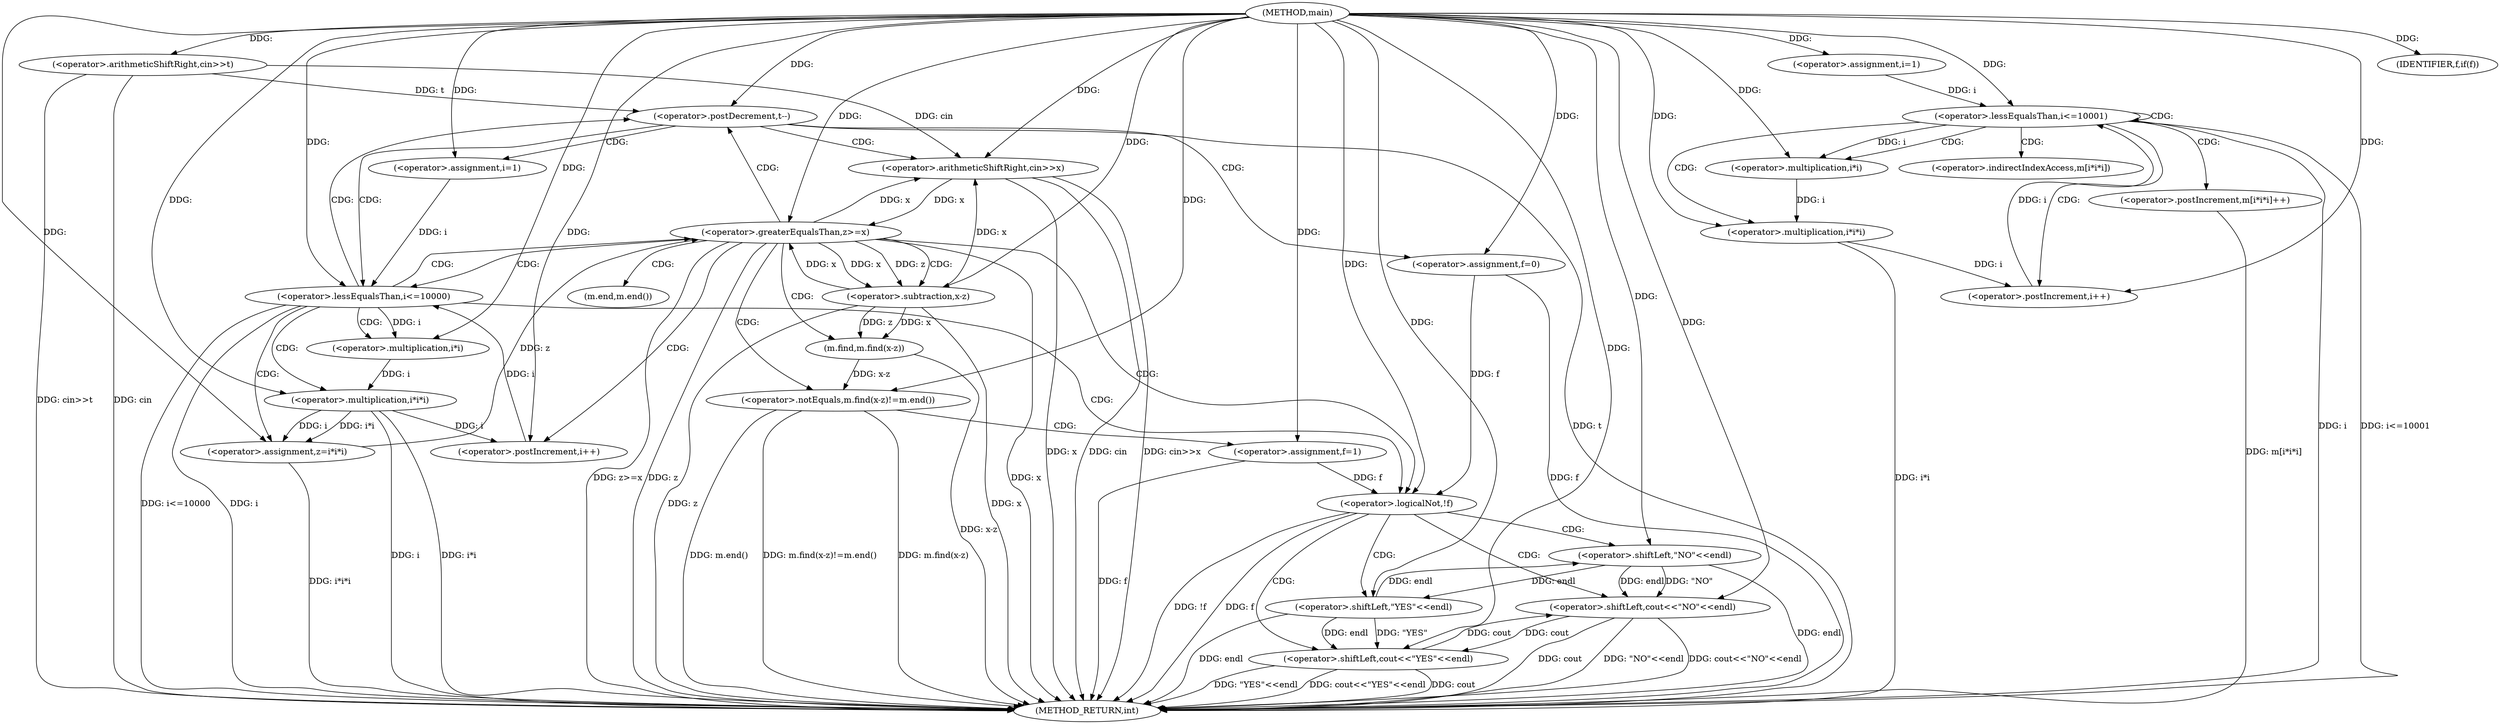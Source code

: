 digraph "main" {  
"1000101" [label = "(METHOD,main)" ]
"1000194" [label = "(METHOD_RETURN,int)" ]
"1000124" [label = "(<operator>.arithmeticShiftRight,cin>>t)" ]
"1000106" [label = "(<operator>.assignment,i=1)" ]
"1000109" [label = "(<operator>.lessEqualsThan,i<=10001)" ]
"1000112" [label = "(<operator>.postIncrement,i++)" ]
"1000128" [label = "(<operator>.postDecrement,t--)" ]
"1000115" [label = "(<operator>.postIncrement,m[i*i*i]++)" ]
"1000132" [label = "(<operator>.arithmeticShiftRight,cin>>x)" ]
"1000136" [label = "(<operator>.assignment,f=0)" ]
"1000141" [label = "(<operator>.assignment,i=1)" ]
"1000144" [label = "(<operator>.lessEqualsThan,i<=10000)" ]
"1000147" [label = "(<operator>.postIncrement,i++)" ]
"1000179" [label = "(<operator>.logicalNot,!f)" ]
"1000154" [label = "(<operator>.assignment,z=i*i*i)" ]
"1000182" [label = "(<operator>.shiftLeft,cout<<\"NO\"<<endl)" ]
"1000118" [label = "(<operator>.multiplication,i*i*i)" ]
"1000151" [label = "(IDENTIFIER,f,if(f))" ]
"1000162" [label = "(<operator>.greaterEqualsThan,z>=x)" ]
"1000168" [label = "(<operator>.notEquals,m.find(x-z)!=m.end())" ]
"1000189" [label = "(<operator>.shiftLeft,cout<<\"YES\"<<endl)" ]
"1000120" [label = "(<operator>.multiplication,i*i)" ]
"1000156" [label = "(<operator>.multiplication,i*i*i)" ]
"1000175" [label = "(<operator>.assignment,f=1)" ]
"1000184" [label = "(<operator>.shiftLeft,\"NO\"<<endl)" ]
"1000158" [label = "(<operator>.multiplication,i*i)" ]
"1000169" [label = "(m.find,m.find(x-z))" ]
"1000191" [label = "(<operator>.shiftLeft,\"YES\"<<endl)" ]
"1000170" [label = "(<operator>.subtraction,x-z)" ]
"1000116" [label = "(<operator>.indirectIndexAccess,m[i*i*i])" ]
"1000173" [label = "(m.end,m.end())" ]
  "1000109" -> "1000194"  [ label = "DDG: i"] 
  "1000109" -> "1000194"  [ label = "DDG: i<=10001"] 
  "1000124" -> "1000194"  [ label = "DDG: cin"] 
  "1000124" -> "1000194"  [ label = "DDG: cin>>t"] 
  "1000128" -> "1000194"  [ label = "DDG: t"] 
  "1000132" -> "1000194"  [ label = "DDG: cin"] 
  "1000132" -> "1000194"  [ label = "DDG: x"] 
  "1000132" -> "1000194"  [ label = "DDG: cin>>x"] 
  "1000136" -> "1000194"  [ label = "DDG: f"] 
  "1000144" -> "1000194"  [ label = "DDG: i"] 
  "1000144" -> "1000194"  [ label = "DDG: i<=10000"] 
  "1000156" -> "1000194"  [ label = "DDG: i"] 
  "1000156" -> "1000194"  [ label = "DDG: i*i"] 
  "1000154" -> "1000194"  [ label = "DDG: i*i*i"] 
  "1000162" -> "1000194"  [ label = "DDG: z"] 
  "1000162" -> "1000194"  [ label = "DDG: x"] 
  "1000162" -> "1000194"  [ label = "DDG: z>=x"] 
  "1000170" -> "1000194"  [ label = "DDG: x"] 
  "1000170" -> "1000194"  [ label = "DDG: z"] 
  "1000169" -> "1000194"  [ label = "DDG: x-z"] 
  "1000168" -> "1000194"  [ label = "DDG: m.find(x-z)"] 
  "1000168" -> "1000194"  [ label = "DDG: m.end()"] 
  "1000168" -> "1000194"  [ label = "DDG: m.find(x-z)!=m.end()"] 
  "1000175" -> "1000194"  [ label = "DDG: f"] 
  "1000179" -> "1000194"  [ label = "DDG: f"] 
  "1000179" -> "1000194"  [ label = "DDG: !f"] 
  "1000189" -> "1000194"  [ label = "DDG: cout"] 
  "1000191" -> "1000194"  [ label = "DDG: endl"] 
  "1000189" -> "1000194"  [ label = "DDG: \"YES\"<<endl"] 
  "1000189" -> "1000194"  [ label = "DDG: cout<<\"YES\"<<endl"] 
  "1000182" -> "1000194"  [ label = "DDG: cout"] 
  "1000184" -> "1000194"  [ label = "DDG: endl"] 
  "1000182" -> "1000194"  [ label = "DDG: \"NO\"<<endl"] 
  "1000182" -> "1000194"  [ label = "DDG: cout<<\"NO\"<<endl"] 
  "1000118" -> "1000194"  [ label = "DDG: i*i"] 
  "1000115" -> "1000194"  [ label = "DDG: m[i*i*i]"] 
  "1000101" -> "1000106"  [ label = "DDG: "] 
  "1000101" -> "1000124"  [ label = "DDG: "] 
  "1000106" -> "1000109"  [ label = "DDG: i"] 
  "1000112" -> "1000109"  [ label = "DDG: i"] 
  "1000101" -> "1000109"  [ label = "DDG: "] 
  "1000118" -> "1000112"  [ label = "DDG: i"] 
  "1000101" -> "1000112"  [ label = "DDG: "] 
  "1000124" -> "1000128"  [ label = "DDG: t"] 
  "1000101" -> "1000128"  [ label = "DDG: "] 
  "1000101" -> "1000136"  [ label = "DDG: "] 
  "1000124" -> "1000132"  [ label = "DDG: cin"] 
  "1000101" -> "1000132"  [ label = "DDG: "] 
  "1000162" -> "1000132"  [ label = "DDG: x"] 
  "1000170" -> "1000132"  [ label = "DDG: x"] 
  "1000101" -> "1000141"  [ label = "DDG: "] 
  "1000141" -> "1000144"  [ label = "DDG: i"] 
  "1000147" -> "1000144"  [ label = "DDG: i"] 
  "1000101" -> "1000144"  [ label = "DDG: "] 
  "1000156" -> "1000147"  [ label = "DDG: i"] 
  "1000101" -> "1000147"  [ label = "DDG: "] 
  "1000156" -> "1000154"  [ label = "DDG: i"] 
  "1000156" -> "1000154"  [ label = "DDG: i*i"] 
  "1000136" -> "1000179"  [ label = "DDG: f"] 
  "1000175" -> "1000179"  [ label = "DDG: f"] 
  "1000101" -> "1000179"  [ label = "DDG: "] 
  "1000120" -> "1000118"  [ label = "DDG: i"] 
  "1000101" -> "1000118"  [ label = "DDG: "] 
  "1000101" -> "1000151"  [ label = "DDG: "] 
  "1000101" -> "1000154"  [ label = "DDG: "] 
  "1000189" -> "1000182"  [ label = "DDG: cout"] 
  "1000101" -> "1000182"  [ label = "DDG: "] 
  "1000184" -> "1000182"  [ label = "DDG: endl"] 
  "1000184" -> "1000182"  [ label = "DDG: \"NO\""] 
  "1000109" -> "1000120"  [ label = "DDG: i"] 
  "1000101" -> "1000120"  [ label = "DDG: "] 
  "1000158" -> "1000156"  [ label = "DDG: i"] 
  "1000101" -> "1000156"  [ label = "DDG: "] 
  "1000154" -> "1000162"  [ label = "DDG: z"] 
  "1000101" -> "1000162"  [ label = "DDG: "] 
  "1000132" -> "1000162"  [ label = "DDG: x"] 
  "1000170" -> "1000162"  [ label = "DDG: x"] 
  "1000169" -> "1000168"  [ label = "DDG: x-z"] 
  "1000101" -> "1000168"  [ label = "DDG: "] 
  "1000101" -> "1000175"  [ label = "DDG: "] 
  "1000101" -> "1000184"  [ label = "DDG: "] 
  "1000191" -> "1000184"  [ label = "DDG: endl"] 
  "1000182" -> "1000189"  [ label = "DDG: cout"] 
  "1000101" -> "1000189"  [ label = "DDG: "] 
  "1000191" -> "1000189"  [ label = "DDG: endl"] 
  "1000191" -> "1000189"  [ label = "DDG: \"YES\""] 
  "1000144" -> "1000158"  [ label = "DDG: i"] 
  "1000101" -> "1000158"  [ label = "DDG: "] 
  "1000170" -> "1000169"  [ label = "DDG: x"] 
  "1000170" -> "1000169"  [ label = "DDG: z"] 
  "1000101" -> "1000191"  [ label = "DDG: "] 
  "1000184" -> "1000191"  [ label = "DDG: endl"] 
  "1000162" -> "1000170"  [ label = "DDG: x"] 
  "1000101" -> "1000170"  [ label = "DDG: "] 
  "1000162" -> "1000170"  [ label = "DDG: z"] 
  "1000109" -> "1000109"  [ label = "CDG: "] 
  "1000109" -> "1000118"  [ label = "CDG: "] 
  "1000109" -> "1000112"  [ label = "CDG: "] 
  "1000109" -> "1000116"  [ label = "CDG: "] 
  "1000109" -> "1000120"  [ label = "CDG: "] 
  "1000109" -> "1000115"  [ label = "CDG: "] 
  "1000128" -> "1000141"  [ label = "CDG: "] 
  "1000128" -> "1000136"  [ label = "CDG: "] 
  "1000128" -> "1000144"  [ label = "CDG: "] 
  "1000128" -> "1000132"  [ label = "CDG: "] 
  "1000144" -> "1000128"  [ label = "CDG: "] 
  "1000144" -> "1000179"  [ label = "CDG: "] 
  "1000144" -> "1000156"  [ label = "CDG: "] 
  "1000144" -> "1000158"  [ label = "CDG: "] 
  "1000144" -> "1000154"  [ label = "CDG: "] 
  "1000144" -> "1000162"  [ label = "CDG: "] 
  "1000179" -> "1000191"  [ label = "CDG: "] 
  "1000179" -> "1000182"  [ label = "CDG: "] 
  "1000179" -> "1000189"  [ label = "CDG: "] 
  "1000179" -> "1000184"  [ label = "CDG: "] 
  "1000162" -> "1000144"  [ label = "CDG: "] 
  "1000162" -> "1000169"  [ label = "CDG: "] 
  "1000162" -> "1000168"  [ label = "CDG: "] 
  "1000162" -> "1000173"  [ label = "CDG: "] 
  "1000162" -> "1000147"  [ label = "CDG: "] 
  "1000162" -> "1000170"  [ label = "CDG: "] 
  "1000162" -> "1000128"  [ label = "CDG: "] 
  "1000162" -> "1000179"  [ label = "CDG: "] 
  "1000168" -> "1000175"  [ label = "CDG: "] 
}
